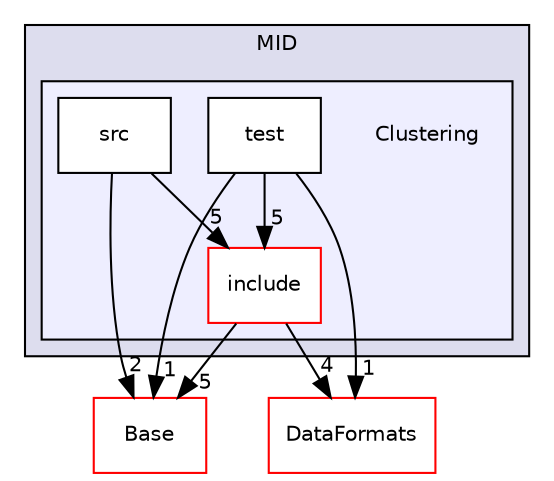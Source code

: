 digraph "/home/travis/build/AliceO2Group/AliceO2/Detectors/MUON/MID/Clustering" {
  bgcolor=transparent;
  compound=true
  node [ fontsize="10", fontname="Helvetica"];
  edge [ labelfontsize="10", labelfontname="Helvetica"];
  subgraph clusterdir_9e24c537087392bd208449d0b48c466c {
    graph [ bgcolor="#ddddee", pencolor="black", label="MID" fontname="Helvetica", fontsize="10", URL="dir_9e24c537087392bd208449d0b48c466c.html"]
  subgraph clusterdir_754f2fe7806627988f6bd801b7f2fe5b {
    graph [ bgcolor="#eeeeff", pencolor="black", label="" URL="dir_754f2fe7806627988f6bd801b7f2fe5b.html"];
    dir_754f2fe7806627988f6bd801b7f2fe5b [shape=plaintext label="Clustering"];
    dir_a71522c76b0f7d8d670e75fb93aba2fa [shape=box label="include" color="red" fillcolor="white" style="filled" URL="dir_a71522c76b0f7d8d670e75fb93aba2fa.html"];
    dir_c9e06deb0c16244bef517806180dc845 [shape=box label="src" color="black" fillcolor="white" style="filled" URL="dir_c9e06deb0c16244bef517806180dc845.html"];
    dir_142f113d2949ec9bfc1324efce8715ba [shape=box label="test" color="black" fillcolor="white" style="filled" URL="dir_142f113d2949ec9bfc1324efce8715ba.html"];
  }
  }
  dir_b5547b1068d53f0f904ee5a2a84992af [shape=box label="Base" color="red" URL="dir_b5547b1068d53f0f904ee5a2a84992af.html"];
  dir_2171f7ec022c5423887b07c69b2f5b48 [shape=box label="DataFormats" color="red" URL="dir_2171f7ec022c5423887b07c69b2f5b48.html"];
  dir_142f113d2949ec9bfc1324efce8715ba->dir_b5547b1068d53f0f904ee5a2a84992af [headlabel="1", labeldistance=1.5 headhref="dir_000607_000601.html"];
  dir_142f113d2949ec9bfc1324efce8715ba->dir_a71522c76b0f7d8d670e75fb93aba2fa [headlabel="5", labeldistance=1.5 headhref="dir_000607_000444.html"];
  dir_142f113d2949ec9bfc1324efce8715ba->dir_2171f7ec022c5423887b07c69b2f5b48 [headlabel="1", labeldistance=1.5 headhref="dir_000607_000085.html"];
  dir_c9e06deb0c16244bef517806180dc845->dir_b5547b1068d53f0f904ee5a2a84992af [headlabel="2", labeldistance=1.5 headhref="dir_000450_000601.html"];
  dir_c9e06deb0c16244bef517806180dc845->dir_a71522c76b0f7d8d670e75fb93aba2fa [headlabel="5", labeldistance=1.5 headhref="dir_000450_000444.html"];
  dir_a71522c76b0f7d8d670e75fb93aba2fa->dir_b5547b1068d53f0f904ee5a2a84992af [headlabel="5", labeldistance=1.5 headhref="dir_000444_000601.html"];
  dir_a71522c76b0f7d8d670e75fb93aba2fa->dir_2171f7ec022c5423887b07c69b2f5b48 [headlabel="4", labeldistance=1.5 headhref="dir_000444_000085.html"];
}
